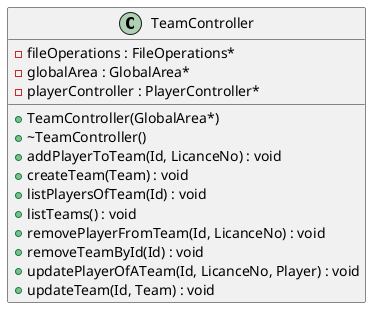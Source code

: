 @startuml





/' Objects '/

class TeamController {
	+TeamController(GlobalArea*)
	+~TeamController()
	-fileOperations : FileOperations*
	-globalArea : GlobalArea*
	-playerController : PlayerController*
	+addPlayerToTeam(Id, LicanceNo) : void
	+createTeam(Team) : void
	+listPlayersOfTeam(Id) : void
	+listTeams() : void
	+removePlayerFromTeam(Id, LicanceNo) : void
	+removeTeamById(Id) : void
	+updatePlayerOfATeam(Id, LicanceNo, Player) : void
	+updateTeam(Id, Team) : void
}





/' Inheritance relationships '/




/' Aggregation relationships '/





/' Nested objects '/



@enduml
